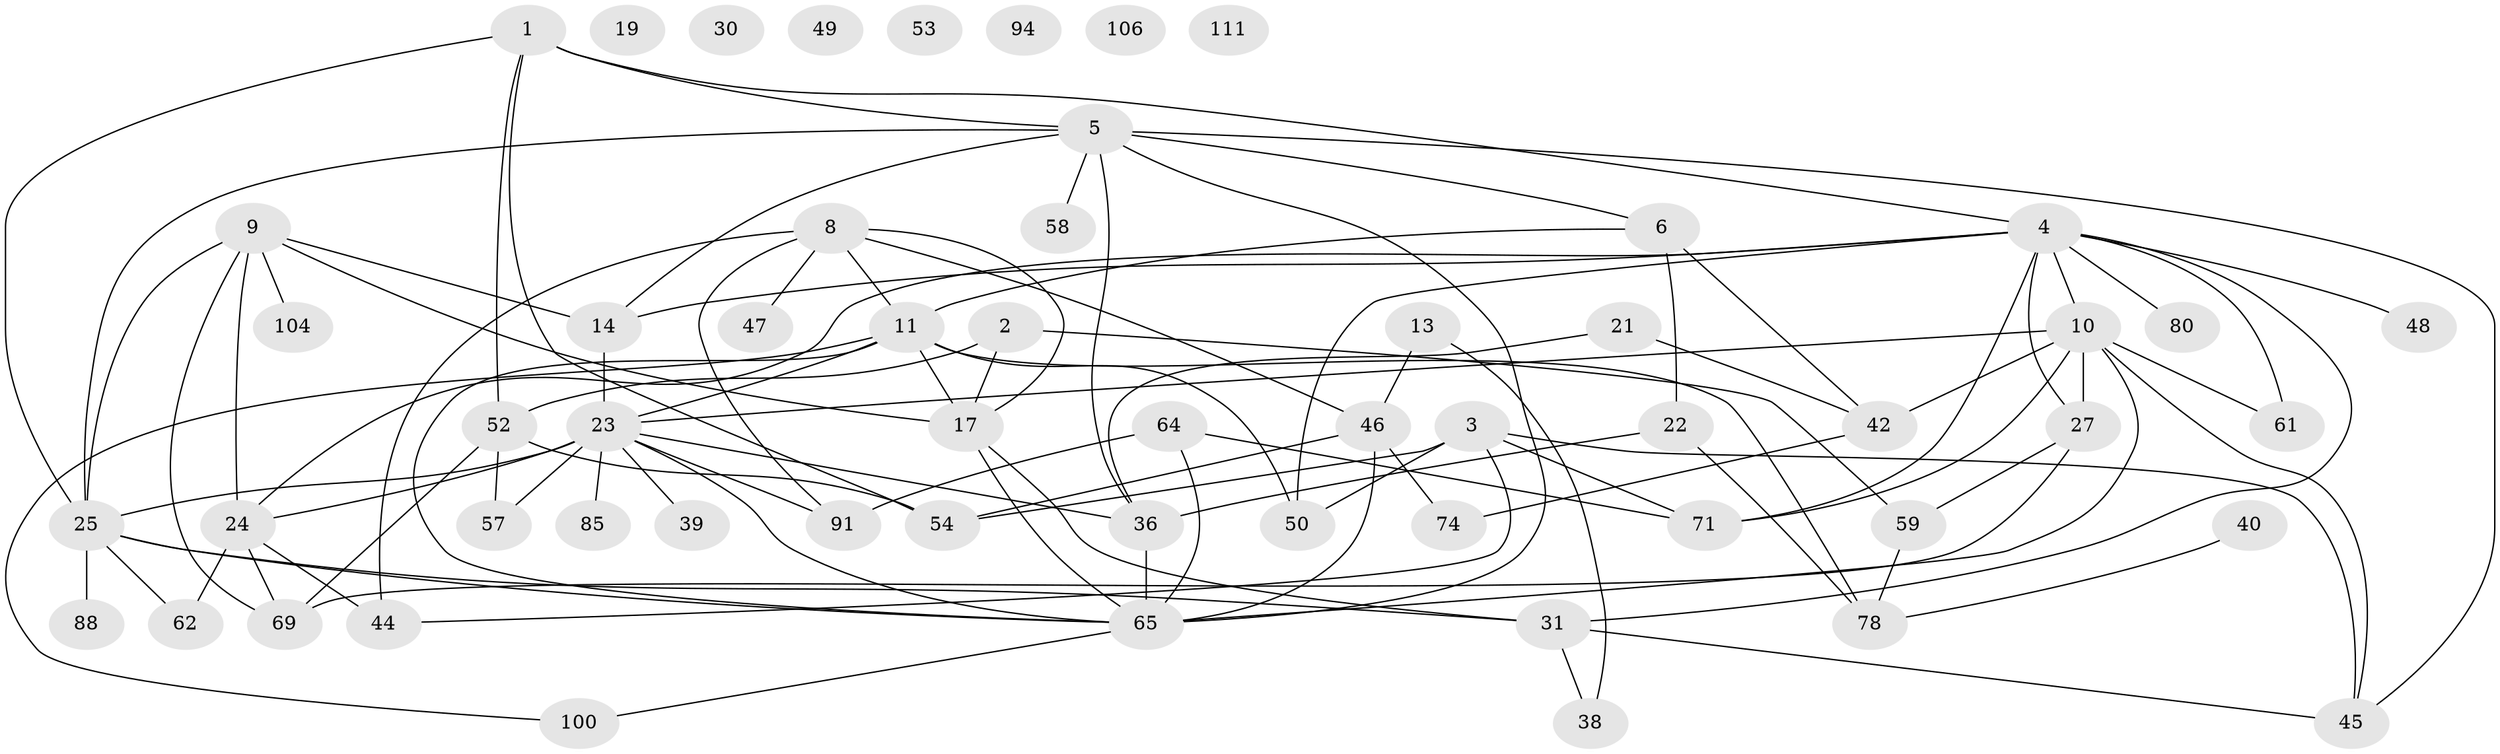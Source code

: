 // original degree distribution, {3: 0.20175438596491227, 4: 0.24561403508771928, 5: 0.08771929824561403, 2: 0.21929824561403508, 0: 0.06140350877192982, 7: 0.017543859649122806, 1: 0.14035087719298245, 8: 0.008771929824561403, 6: 0.008771929824561403, 9: 0.008771929824561403}
// Generated by graph-tools (version 1.1) at 2025/16/03/04/25 18:16:29]
// undirected, 57 vertices, 100 edges
graph export_dot {
graph [start="1"]
  node [color=gray90,style=filled];
  1 [super="+41+34"];
  2 [super="+82"];
  3 [super="+7+18"];
  4 [super="+15+16"];
  5 [super="+32"];
  6 [super="+84"];
  8 [super="+63"];
  9 [super="+37"];
  10 [super="+12"];
  11 [super="+20"];
  13;
  14 [super="+56"];
  17 [super="+76+114"];
  19;
  21 [super="+79"];
  22 [super="+89"];
  23 [super="+92+26"];
  24 [super="+67+43"];
  25 [super="+33+28"];
  27 [super="+35+68"];
  30;
  31 [super="+60"];
  36 [super="+96"];
  38;
  39;
  40;
  42 [super="+108+103"];
  44;
  45 [super="+72"];
  46 [super="+51"];
  47;
  48;
  49;
  50 [super="+102"];
  52 [super="+87+83"];
  53;
  54;
  57 [super="+95"];
  58;
  59;
  61;
  62 [super="+66"];
  64 [super="+70"];
  65 [super="+73+99"];
  69;
  71;
  74;
  78 [super="+81"];
  80;
  85;
  88;
  91;
  94;
  100;
  104;
  106;
  111;
  1 -- 4;
  1 -- 54;
  1 -- 5;
  1 -- 52;
  1 -- 25;
  2 -- 52;
  2 -- 17;
  2 -- 59;
  3 -- 71 [weight=2];
  3 -- 44;
  3 -- 54;
  3 -- 50;
  3 -- 45;
  4 -- 50;
  4 -- 80;
  4 -- 71;
  4 -- 10 [weight=2];
  4 -- 14;
  4 -- 48;
  4 -- 61;
  4 -- 31;
  4 -- 24;
  4 -- 27;
  5 -- 45;
  5 -- 36;
  5 -- 6;
  5 -- 58;
  5 -- 14;
  5 -- 65;
  5 -- 25;
  6 -- 22;
  6 -- 42;
  6 -- 11;
  8 -- 44;
  8 -- 91;
  8 -- 17;
  8 -- 11;
  8 -- 47;
  8 -- 46;
  9 -- 69;
  9 -- 104;
  9 -- 17;
  9 -- 24;
  9 -- 14;
  9 -- 25;
  10 -- 71;
  10 -- 23 [weight=2];
  10 -- 45;
  10 -- 42;
  10 -- 27;
  10 -- 61;
  10 -- 65;
  11 -- 17 [weight=2];
  11 -- 100;
  11 -- 23;
  11 -- 65;
  11 -- 50;
  11 -- 78;
  13 -- 38;
  13 -- 46;
  14 -- 23;
  17 -- 65;
  17 -- 31;
  21 -- 42;
  21 -- 36;
  22 -- 36;
  22 -- 78;
  23 -- 57 [weight=2];
  23 -- 91;
  23 -- 24 [weight=3];
  23 -- 36 [weight=2];
  23 -- 85;
  23 -- 39;
  23 -- 65;
  23 -- 25;
  24 -- 69;
  24 -- 44;
  24 -- 62;
  25 -- 62;
  25 -- 88;
  25 -- 31;
  25 -- 65;
  27 -- 59;
  27 -- 69;
  31 -- 38;
  31 -- 45;
  36 -- 65;
  40 -- 78;
  42 -- 74;
  46 -- 54;
  46 -- 65 [weight=2];
  46 -- 74;
  52 -- 69;
  52 -- 57;
  52 -- 54;
  59 -- 78;
  64 -- 65;
  64 -- 71;
  64 -- 91;
  65 -- 100;
}
